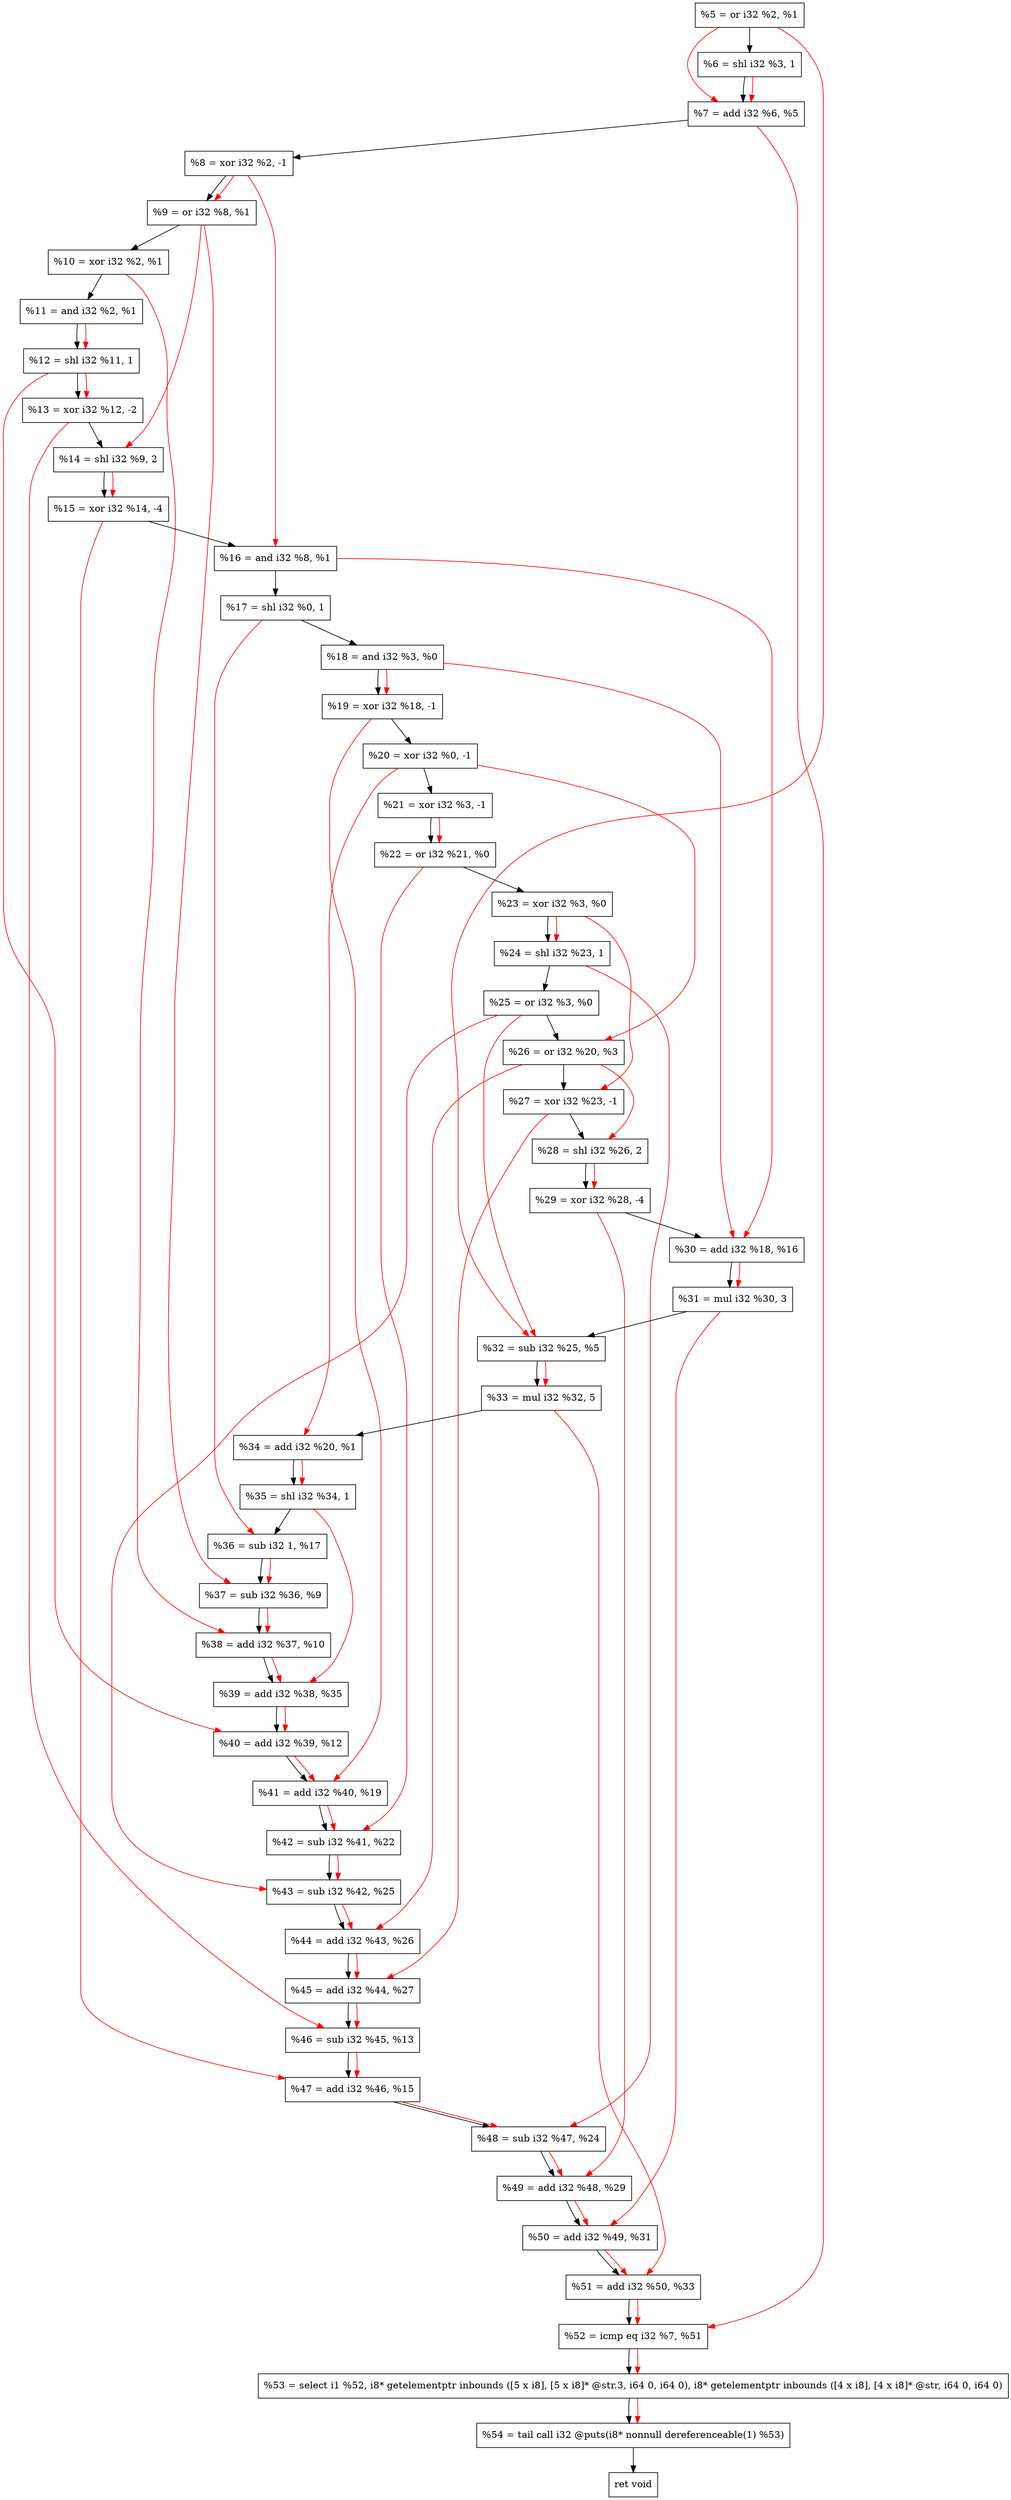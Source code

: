 digraph "DFG for'crackme' function" {
	Node0x1726750[shape=record, label="  %5 = or i32 %2, %1"];
	Node0x1726dd0[shape=record, label="  %6 = shl i32 %3, 1"];
	Node0x1726e40[shape=record, label="  %7 = add i32 %6, %5"];
	Node0x1726ee0[shape=record, label="  %8 = xor i32 %2, -1"];
	Node0x1726f50[shape=record, label="  %9 = or i32 %8, %1"];
	Node0x1726fc0[shape=record, label="  %10 = xor i32 %2, %1"];
	Node0x1727030[shape=record, label="  %11 = and i32 %2, %1"];
	Node0x17270a0[shape=record, label="  %12 = shl i32 %11, 1"];
	Node0x1727140[shape=record, label="  %13 = xor i32 %12, -2"];
	Node0x17271e0[shape=record, label="  %14 = shl i32 %9, 2"];
	Node0x1727280[shape=record, label="  %15 = xor i32 %14, -4"];
	Node0x17272f0[shape=record, label="  %16 = and i32 %8, %1"];
	Node0x1727360[shape=record, label="  %17 = shl i32 %0, 1"];
	Node0x17273d0[shape=record, label="  %18 = and i32 %3, %0"];
	Node0x1727440[shape=record, label="  %19 = xor i32 %18, -1"];
	Node0x17274b0[shape=record, label="  %20 = xor i32 %0, -1"];
	Node0x1727520[shape=record, label="  %21 = xor i32 %3, -1"];
	Node0x1727590[shape=record, label="  %22 = or i32 %21, %0"];
	Node0x1727600[shape=record, label="  %23 = xor i32 %3, %0"];
	Node0x1727670[shape=record, label="  %24 = shl i32 %23, 1"];
	Node0x17276e0[shape=record, label="  %25 = or i32 %3, %0"];
	Node0x1727750[shape=record, label="  %26 = or i32 %20, %3"];
	Node0x17277c0[shape=record, label="  %27 = xor i32 %23, -1"];
	Node0x1727830[shape=record, label="  %28 = shl i32 %26, 2"];
	Node0x17278a0[shape=record, label="  %29 = xor i32 %28, -4"];
	Node0x1727910[shape=record, label="  %30 = add i32 %18, %16"];
	Node0x17279b0[shape=record, label="  %31 = mul i32 %30, 3"];
	Node0x1727a20[shape=record, label="  %32 = sub i32 %25, %5"];
	Node0x1727cd0[shape=record, label="  %33 = mul i32 %32, 5"];
	Node0x1727d40[shape=record, label="  %34 = add i32 %20, %1"];
	Node0x1727db0[shape=record, label="  %35 = shl i32 %34, 1"];
	Node0x1727e20[shape=record, label="  %36 = sub i32 1, %17"];
	Node0x1727e90[shape=record, label="  %37 = sub i32 %36, %9"];
	Node0x1727f00[shape=record, label="  %38 = add i32 %37, %10"];
	Node0x1727f70[shape=record, label="  %39 = add i32 %38, %35"];
	Node0x1727fe0[shape=record, label="  %40 = add i32 %39, %12"];
	Node0x1728050[shape=record, label="  %41 = add i32 %40, %19"];
	Node0x17280c0[shape=record, label="  %42 = sub i32 %41, %22"];
	Node0x1728130[shape=record, label="  %43 = sub i32 %42, %25"];
	Node0x17281a0[shape=record, label="  %44 = add i32 %43, %26"];
	Node0x1728210[shape=record, label="  %45 = add i32 %44, %27"];
	Node0x1728280[shape=record, label="  %46 = sub i32 %45, %13"];
	Node0x17282f0[shape=record, label="  %47 = add i32 %46, %15"];
	Node0x1728360[shape=record, label="  %48 = sub i32 %47, %24"];
	Node0x17283d0[shape=record, label="  %49 = add i32 %48, %29"];
	Node0x1728440[shape=record, label="  %50 = add i32 %49, %31"];
	Node0x17284b0[shape=record, label="  %51 = add i32 %50, %33"];
	Node0x1728520[shape=record, label="  %52 = icmp eq i32 %7, %51"];
	Node0x16c7268[shape=record, label="  %53 = select i1 %52, i8* getelementptr inbounds ([5 x i8], [5 x i8]* @str.3, i64 0, i64 0), i8* getelementptr inbounds ([4 x i8], [4 x i8]* @str, i64 0, i64 0)"];
	Node0x17289c0[shape=record, label="  %54 = tail call i32 @puts(i8* nonnull dereferenceable(1) %53)"];
	Node0x1728a10[shape=record, label="  ret void"];
	Node0x1726750 -> Node0x1726dd0;
	Node0x1726dd0 -> Node0x1726e40;
	Node0x1726e40 -> Node0x1726ee0;
	Node0x1726ee0 -> Node0x1726f50;
	Node0x1726f50 -> Node0x1726fc0;
	Node0x1726fc0 -> Node0x1727030;
	Node0x1727030 -> Node0x17270a0;
	Node0x17270a0 -> Node0x1727140;
	Node0x1727140 -> Node0x17271e0;
	Node0x17271e0 -> Node0x1727280;
	Node0x1727280 -> Node0x17272f0;
	Node0x17272f0 -> Node0x1727360;
	Node0x1727360 -> Node0x17273d0;
	Node0x17273d0 -> Node0x1727440;
	Node0x1727440 -> Node0x17274b0;
	Node0x17274b0 -> Node0x1727520;
	Node0x1727520 -> Node0x1727590;
	Node0x1727590 -> Node0x1727600;
	Node0x1727600 -> Node0x1727670;
	Node0x1727670 -> Node0x17276e0;
	Node0x17276e0 -> Node0x1727750;
	Node0x1727750 -> Node0x17277c0;
	Node0x17277c0 -> Node0x1727830;
	Node0x1727830 -> Node0x17278a0;
	Node0x17278a0 -> Node0x1727910;
	Node0x1727910 -> Node0x17279b0;
	Node0x17279b0 -> Node0x1727a20;
	Node0x1727a20 -> Node0x1727cd0;
	Node0x1727cd0 -> Node0x1727d40;
	Node0x1727d40 -> Node0x1727db0;
	Node0x1727db0 -> Node0x1727e20;
	Node0x1727e20 -> Node0x1727e90;
	Node0x1727e90 -> Node0x1727f00;
	Node0x1727f00 -> Node0x1727f70;
	Node0x1727f70 -> Node0x1727fe0;
	Node0x1727fe0 -> Node0x1728050;
	Node0x1728050 -> Node0x17280c0;
	Node0x17280c0 -> Node0x1728130;
	Node0x1728130 -> Node0x17281a0;
	Node0x17281a0 -> Node0x1728210;
	Node0x1728210 -> Node0x1728280;
	Node0x1728280 -> Node0x17282f0;
	Node0x17282f0 -> Node0x1728360;
	Node0x1728360 -> Node0x17283d0;
	Node0x17283d0 -> Node0x1728440;
	Node0x1728440 -> Node0x17284b0;
	Node0x17284b0 -> Node0x1728520;
	Node0x1728520 -> Node0x16c7268;
	Node0x16c7268 -> Node0x17289c0;
	Node0x17289c0 -> Node0x1728a10;
edge [color=red]
	Node0x1726dd0 -> Node0x1726e40;
	Node0x1726750 -> Node0x1726e40;
	Node0x1726ee0 -> Node0x1726f50;
	Node0x1727030 -> Node0x17270a0;
	Node0x17270a0 -> Node0x1727140;
	Node0x1726f50 -> Node0x17271e0;
	Node0x17271e0 -> Node0x1727280;
	Node0x1726ee0 -> Node0x17272f0;
	Node0x17273d0 -> Node0x1727440;
	Node0x1727520 -> Node0x1727590;
	Node0x1727600 -> Node0x1727670;
	Node0x17274b0 -> Node0x1727750;
	Node0x1727600 -> Node0x17277c0;
	Node0x1727750 -> Node0x1727830;
	Node0x1727830 -> Node0x17278a0;
	Node0x17273d0 -> Node0x1727910;
	Node0x17272f0 -> Node0x1727910;
	Node0x1727910 -> Node0x17279b0;
	Node0x17276e0 -> Node0x1727a20;
	Node0x1726750 -> Node0x1727a20;
	Node0x1727a20 -> Node0x1727cd0;
	Node0x17274b0 -> Node0x1727d40;
	Node0x1727d40 -> Node0x1727db0;
	Node0x1727360 -> Node0x1727e20;
	Node0x1727e20 -> Node0x1727e90;
	Node0x1726f50 -> Node0x1727e90;
	Node0x1727e90 -> Node0x1727f00;
	Node0x1726fc0 -> Node0x1727f00;
	Node0x1727f00 -> Node0x1727f70;
	Node0x1727db0 -> Node0x1727f70;
	Node0x1727f70 -> Node0x1727fe0;
	Node0x17270a0 -> Node0x1727fe0;
	Node0x1727fe0 -> Node0x1728050;
	Node0x1727440 -> Node0x1728050;
	Node0x1728050 -> Node0x17280c0;
	Node0x1727590 -> Node0x17280c0;
	Node0x17280c0 -> Node0x1728130;
	Node0x17276e0 -> Node0x1728130;
	Node0x1728130 -> Node0x17281a0;
	Node0x1727750 -> Node0x17281a0;
	Node0x17281a0 -> Node0x1728210;
	Node0x17277c0 -> Node0x1728210;
	Node0x1728210 -> Node0x1728280;
	Node0x1727140 -> Node0x1728280;
	Node0x1728280 -> Node0x17282f0;
	Node0x1727280 -> Node0x17282f0;
	Node0x17282f0 -> Node0x1728360;
	Node0x1727670 -> Node0x1728360;
	Node0x1728360 -> Node0x17283d0;
	Node0x17278a0 -> Node0x17283d0;
	Node0x17283d0 -> Node0x1728440;
	Node0x17279b0 -> Node0x1728440;
	Node0x1728440 -> Node0x17284b0;
	Node0x1727cd0 -> Node0x17284b0;
	Node0x1726e40 -> Node0x1728520;
	Node0x17284b0 -> Node0x1728520;
	Node0x1728520 -> Node0x16c7268;
	Node0x16c7268 -> Node0x17289c0;
}
